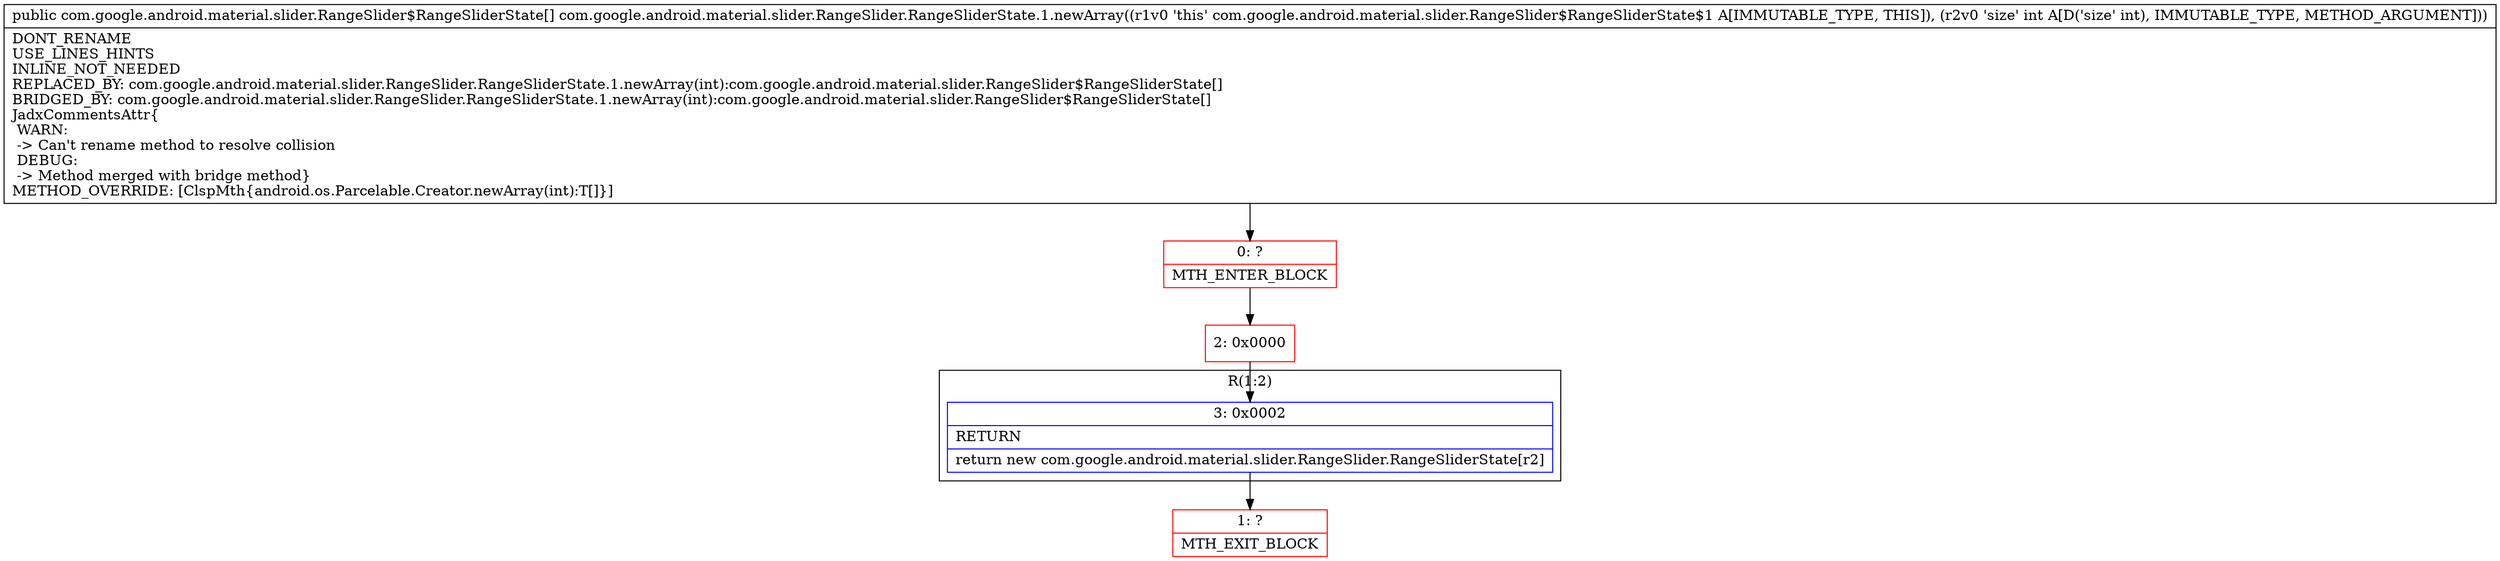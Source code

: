 digraph "CFG forcom.google.android.material.slider.RangeSlider.RangeSliderState.1.newArray(I)[Lcom\/google\/android\/material\/slider\/RangeSlider$RangeSliderState;" {
subgraph cluster_Region_283074144 {
label = "R(1:2)";
node [shape=record,color=blue];
Node_3 [shape=record,label="{3\:\ 0x0002|RETURN\l|return new com.google.android.material.slider.RangeSlider.RangeSliderState[r2]\l}"];
}
Node_0 [shape=record,color=red,label="{0\:\ ?|MTH_ENTER_BLOCK\l}"];
Node_2 [shape=record,color=red,label="{2\:\ 0x0000}"];
Node_1 [shape=record,color=red,label="{1\:\ ?|MTH_EXIT_BLOCK\l}"];
MethodNode[shape=record,label="{public com.google.android.material.slider.RangeSlider$RangeSliderState[] com.google.android.material.slider.RangeSlider.RangeSliderState.1.newArray((r1v0 'this' com.google.android.material.slider.RangeSlider$RangeSliderState$1 A[IMMUTABLE_TYPE, THIS]), (r2v0 'size' int A[D('size' int), IMMUTABLE_TYPE, METHOD_ARGUMENT]))  | DONT_RENAME\lUSE_LINES_HINTS\lINLINE_NOT_NEEDED\lREPLACED_BY: com.google.android.material.slider.RangeSlider.RangeSliderState.1.newArray(int):com.google.android.material.slider.RangeSlider$RangeSliderState[]\lBRIDGED_BY: com.google.android.material.slider.RangeSlider.RangeSliderState.1.newArray(int):com.google.android.material.slider.RangeSlider$RangeSliderState[]\lJadxCommentsAttr\{\l WARN: \l \-\> Can't rename method to resolve collision\l DEBUG: \l \-\> Method merged with bridge method\}\lMETHOD_OVERRIDE: [ClspMth\{android.os.Parcelable.Creator.newArray(int):T[]\}]\l}"];
MethodNode -> Node_0;Node_3 -> Node_1;
Node_0 -> Node_2;
Node_2 -> Node_3;
}

